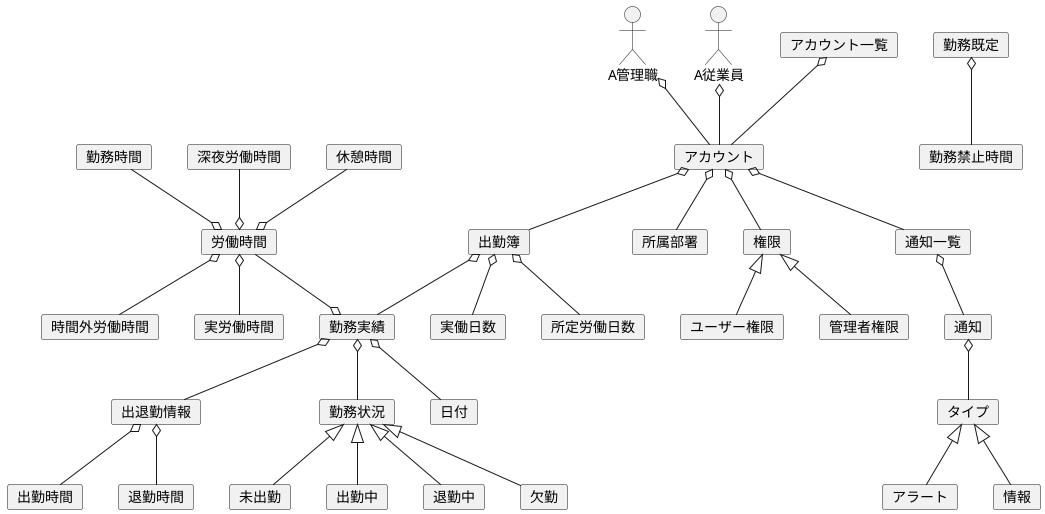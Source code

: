 @startuml
' 管理職のユースケース記述を書いた後
actor A管理職
actor A従業員

card 勤務既定
card 勤務禁止時間
勤務既定 o-- 勤務禁止時間

card 通知一覧
    card 通知
        card タイプ
            card アラート
            card 情報
通知一覧 o-- 通知
通知 o-- タイプ
タイプ <|-- アラート
タイプ <|-- 情報

' model
card 出勤簿
    card 所定労働日数
    card 実働日数
    card 勤務実績
        card 日付
        card 出退勤情報
            card 出勤時間
            card 退勤時間
        card 勤務状況
            card 未出勤
            card 出勤中
            card 退勤中
            card 欠勤
        card 労働時間
            card 勤務時間
            card 時間外労働時間
            card 休憩時間
            card 深夜労働時間
            card 実労働時間
'relation
出勤簿 o-- 所定労働日数
出勤簿 o-- 実働日数
出勤簿 o-- 勤務実績
    勤務実績 o-- 日付
    勤務実績 o-- 出退勤情報
        出退勤情報 o-- 出勤時間
        出退勤情報 o-- 退勤時間

    勤務実績 o-- 勤務状況
        勤務状況 <|-- 未出勤
        勤務状況 <|-- 出勤中
        勤務状況 <|-- 退勤中
        勤務状況 <|-- 欠勤
    勤務実績 o-up- 労働時間
        労働時間 o-- 実労働時間
        労働時間 o-- 時間外労働時間
        労働時間 o-up- 休憩時間
        労働時間 o-up- 深夜労働時間
        労働時間 o-up- 勤務時間


' model
card アカウント一覧
    card アカウント
'        card 従業員ID
        card 所属部署
    card 権限
        card 管理者権限
        card ユーザー権限
'relation
アカウント一覧 o-- アカウント
'    アカウント o-- 従業員ID
    アカウント o-- 所属部署
    アカウント o-- 通知一覧
    アカウント o-- 出勤簿
    アカウント o-- 権限
        権限 <|-- 管理者権限
        権限 <|-- ユーザー権限

A従業員 o-- アカウント
A管理職 o-- アカウント
@enduml